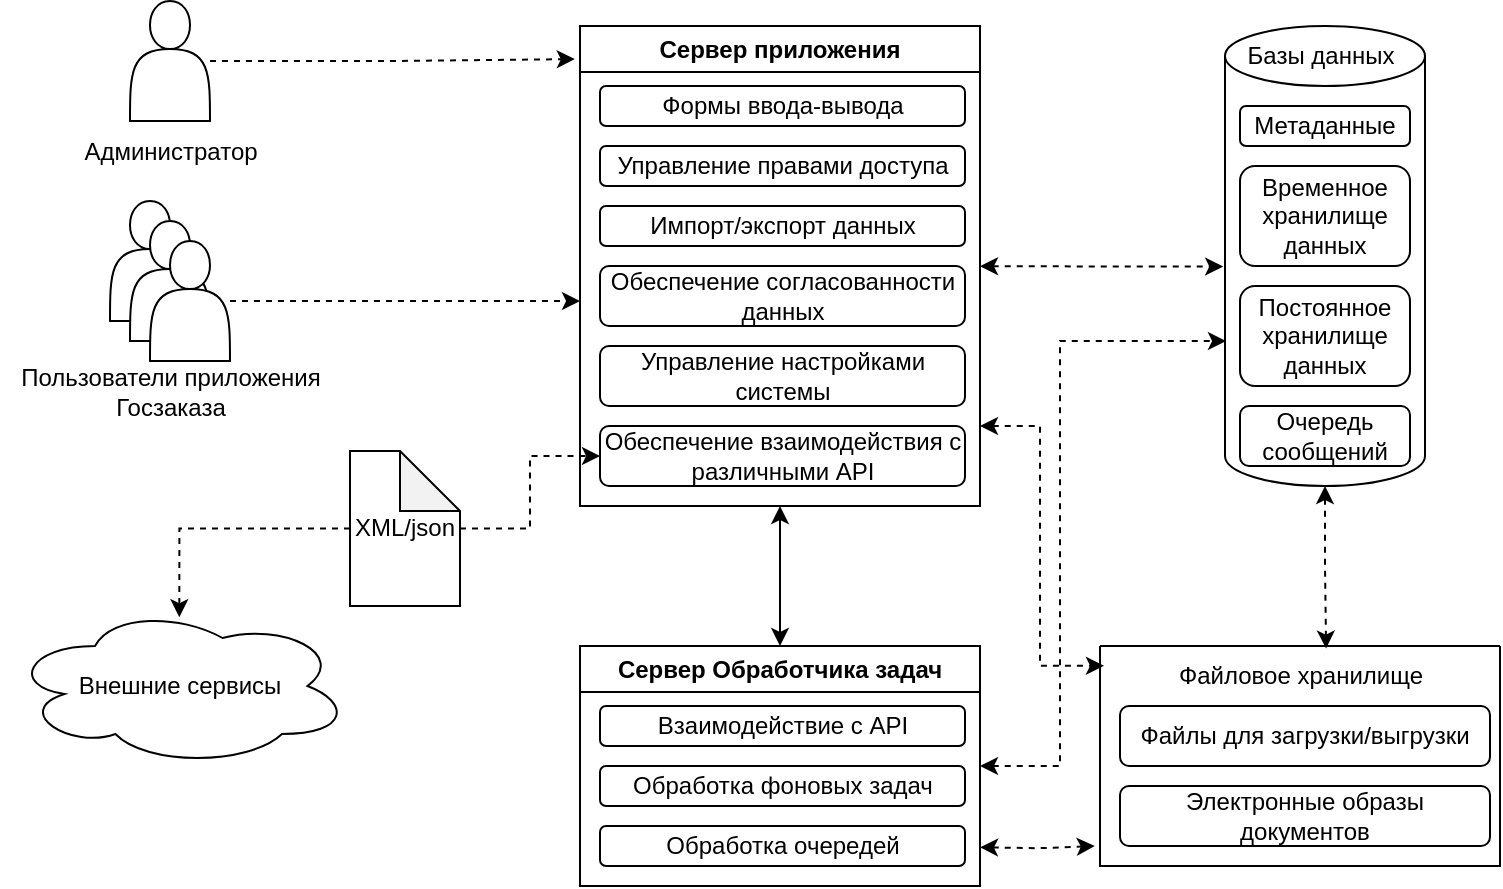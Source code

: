 <mxfile version="24.4.2" type="github">
  <diagram name="Page-1" id="cDn3iTxo95w9PfdtcUzi">
    <mxGraphModel dx="956" dy="533" grid="1" gridSize="10" guides="1" tooltips="1" connect="1" arrows="1" fold="1" page="1" pageScale="1" pageWidth="850" pageHeight="1100" math="0" shadow="0">
      <root>
        <mxCell id="0" />
        <mxCell id="1" parent="0" />
        <mxCell id="QMVVG4dUiLRT9iXzwJEq-1" value="" style="shape=actor;whiteSpace=wrap;html=1;" vertex="1" parent="1">
          <mxGeometry x="65" y="57.5" width="40" height="60" as="geometry" />
        </mxCell>
        <mxCell id="QMVVG4dUiLRT9iXzwJEq-3" value="Администратор" style="text;html=1;align=center;verticalAlign=middle;resizable=0;points=[];autosize=1;strokeColor=none;fillColor=none;" vertex="1" parent="1">
          <mxGeometry x="30" y="117.5" width="110" height="30" as="geometry" />
        </mxCell>
        <mxCell id="QMVVG4dUiLRT9iXzwJEq-4" value="" style="shape=actor;whiteSpace=wrap;html=1;" vertex="1" parent="1">
          <mxGeometry x="55" y="157.5" width="40" height="60" as="geometry" />
        </mxCell>
        <mxCell id="QMVVG4dUiLRT9iXzwJEq-5" value="" style="shape=actor;whiteSpace=wrap;html=1;" vertex="1" parent="1">
          <mxGeometry x="65" y="167.5" width="40" height="60" as="geometry" />
        </mxCell>
        <mxCell id="QMVVG4dUiLRT9iXzwJEq-51" style="edgeStyle=orthogonalEdgeStyle;rounded=0;orthogonalLoop=1;jettySize=auto;html=1;dashed=1;" edge="1" parent="1" source="QMVVG4dUiLRT9iXzwJEq-6">
          <mxGeometry relative="1" as="geometry">
            <mxPoint x="290" y="207.5" as="targetPoint" />
          </mxGeometry>
        </mxCell>
        <mxCell id="QMVVG4dUiLRT9iXzwJEq-6" value="" style="shape=actor;whiteSpace=wrap;html=1;" vertex="1" parent="1">
          <mxGeometry x="75" y="177.5" width="40" height="60" as="geometry" />
        </mxCell>
        <mxCell id="QMVVG4dUiLRT9iXzwJEq-8" value="Пользователи приложения&lt;div&gt;Госзаказа&lt;/div&gt;" style="text;html=1;align=center;verticalAlign=middle;resizable=0;points=[];autosize=1;strokeColor=none;fillColor=none;" vertex="1" parent="1">
          <mxGeometry y="232.5" width="170" height="40" as="geometry" />
        </mxCell>
        <mxCell id="QMVVG4dUiLRT9iXzwJEq-55" style="edgeStyle=orthogonalEdgeStyle;rounded=0;orthogonalLoop=1;jettySize=auto;html=1;entryX=0.5;entryY=0;entryDx=0;entryDy=0;startArrow=classic;startFill=1;" edge="1" parent="1" source="QMVVG4dUiLRT9iXzwJEq-10" target="QMVVG4dUiLRT9iXzwJEq-39">
          <mxGeometry relative="1" as="geometry" />
        </mxCell>
        <mxCell id="QMVVG4dUiLRT9iXzwJEq-57" style="edgeStyle=orthogonalEdgeStyle;rounded=0;orthogonalLoop=1;jettySize=auto;html=1;entryX=0.01;entryY=0.09;entryDx=0;entryDy=0;startArrow=classic;startFill=1;dashed=1;entryPerimeter=0;" edge="1" parent="1" source="QMVVG4dUiLRT9iXzwJEq-10" target="QMVVG4dUiLRT9iXzwJEq-46">
          <mxGeometry relative="1" as="geometry">
            <Array as="points">
              <mxPoint x="520" y="270" />
              <mxPoint x="520" y="390" />
            </Array>
          </mxGeometry>
        </mxCell>
        <mxCell id="QMVVG4dUiLRT9iXzwJEq-10" value="Сервер приложения" style="swimlane;whiteSpace=wrap;html=1;" vertex="1" parent="1">
          <mxGeometry x="290" y="70" width="200" height="240" as="geometry" />
        </mxCell>
        <mxCell id="QMVVG4dUiLRT9iXzwJEq-12" value="Формы ввода-вывода" style="rounded=1;whiteSpace=wrap;html=1;" vertex="1" parent="QMVVG4dUiLRT9iXzwJEq-10">
          <mxGeometry x="10" y="30" width="182.5" height="20" as="geometry" />
        </mxCell>
        <mxCell id="QMVVG4dUiLRT9iXzwJEq-13" value="Управление правами доступа" style="rounded=1;whiteSpace=wrap;html=1;" vertex="1" parent="QMVVG4dUiLRT9iXzwJEq-10">
          <mxGeometry x="10" y="60" width="182.5" height="20" as="geometry" />
        </mxCell>
        <mxCell id="QMVVG4dUiLRT9iXzwJEq-14" value="Импорт/экспорт данных" style="rounded=1;whiteSpace=wrap;html=1;" vertex="1" parent="QMVVG4dUiLRT9iXzwJEq-10">
          <mxGeometry x="10" y="90" width="182.5" height="20" as="geometry" />
        </mxCell>
        <mxCell id="QMVVG4dUiLRT9iXzwJEq-15" value="Обеспечение согласованности данных" style="rounded=1;whiteSpace=wrap;html=1;" vertex="1" parent="QMVVG4dUiLRT9iXzwJEq-10">
          <mxGeometry x="10" y="120" width="182.5" height="30" as="geometry" />
        </mxCell>
        <mxCell id="QMVVG4dUiLRT9iXzwJEq-16" value="Управление настройками системы" style="rounded=1;whiteSpace=wrap;html=1;" vertex="1" parent="QMVVG4dUiLRT9iXzwJEq-10">
          <mxGeometry x="10" y="160" width="182.5" height="30" as="geometry" />
        </mxCell>
        <mxCell id="QMVVG4dUiLRT9iXzwJEq-18" value="Обеспечение взаимодействия с различными API" style="rounded=1;whiteSpace=wrap;html=1;" vertex="1" parent="QMVVG4dUiLRT9iXzwJEq-10">
          <mxGeometry x="10" y="200" width="182.5" height="30" as="geometry" />
        </mxCell>
        <mxCell id="QMVVG4dUiLRT9iXzwJEq-19" value="" style="shape=cylinder3;whiteSpace=wrap;html=1;boundedLbl=1;backgroundOutline=1;size=15;" vertex="1" parent="1">
          <mxGeometry x="612.5" y="70" width="100" height="230" as="geometry" />
        </mxCell>
        <mxCell id="QMVVG4dUiLRT9iXzwJEq-20" value="Базы данных" style="text;html=1;align=center;verticalAlign=middle;resizable=0;points=[];autosize=1;strokeColor=none;fillColor=none;fontSize=12;" vertex="1" parent="1">
          <mxGeometry x="610" y="70" width="100" height="30" as="geometry" />
        </mxCell>
        <mxCell id="QMVVG4dUiLRT9iXzwJEq-21" value="Метаданные" style="rounded=1;whiteSpace=wrap;html=1;" vertex="1" parent="1">
          <mxGeometry x="620" y="110" width="85" height="20" as="geometry" />
        </mxCell>
        <mxCell id="QMVVG4dUiLRT9iXzwJEq-23" value="Временное хранилище данных" style="rounded=1;whiteSpace=wrap;html=1;" vertex="1" parent="1">
          <mxGeometry x="620" y="140" width="85" height="50" as="geometry" />
        </mxCell>
        <mxCell id="QMVVG4dUiLRT9iXzwJEq-24" value="Постоянное хранилище данных" style="rounded=1;whiteSpace=wrap;html=1;" vertex="1" parent="1">
          <mxGeometry x="620" y="200" width="85" height="50" as="geometry" />
        </mxCell>
        <mxCell id="QMVVG4dUiLRT9iXzwJEq-25" value="Очередь сообщений" style="rounded=1;whiteSpace=wrap;html=1;" vertex="1" parent="1">
          <mxGeometry x="620" y="260" width="85" height="30" as="geometry" />
        </mxCell>
        <mxCell id="QMVVG4dUiLRT9iXzwJEq-26" value="Внешние сервисы" style="ellipse;shape=cloud;whiteSpace=wrap;html=1;" vertex="1" parent="1">
          <mxGeometry x="5" y="360" width="170" height="80" as="geometry" />
        </mxCell>
        <mxCell id="QMVVG4dUiLRT9iXzwJEq-30" style="edgeStyle=orthogonalEdgeStyle;rounded=0;orthogonalLoop=1;jettySize=auto;html=1;entryX=0;entryY=0.5;entryDx=0;entryDy=0;dashed=1;" edge="1" parent="1" source="QMVVG4dUiLRT9iXzwJEq-27" target="QMVVG4dUiLRT9iXzwJEq-18">
          <mxGeometry relative="1" as="geometry" />
        </mxCell>
        <mxCell id="QMVVG4dUiLRT9iXzwJEq-27" value="XML/json" style="shape=note;whiteSpace=wrap;html=1;backgroundOutline=1;darkOpacity=0.05;" vertex="1" parent="1">
          <mxGeometry x="175" y="282.5" width="55" height="77.5" as="geometry" />
        </mxCell>
        <mxCell id="QMVVG4dUiLRT9iXzwJEq-35" style="edgeStyle=orthogonalEdgeStyle;rounded=0;orthogonalLoop=1;jettySize=auto;html=1;entryX=0.498;entryY=0.07;entryDx=0;entryDy=0;entryPerimeter=0;exitX=0;exitY=0.5;exitDx=0;exitDy=0;exitPerimeter=0;dashed=1;" edge="1" parent="1" source="QMVVG4dUiLRT9iXzwJEq-27" target="QMVVG4dUiLRT9iXzwJEq-26">
          <mxGeometry relative="1" as="geometry" />
        </mxCell>
        <mxCell id="QMVVG4dUiLRT9iXzwJEq-39" value="Сервер Обработчика задач" style="swimlane;whiteSpace=wrap;html=1;" vertex="1" parent="1">
          <mxGeometry x="290" y="380" width="200" height="120" as="geometry" />
        </mxCell>
        <mxCell id="QMVVG4dUiLRT9iXzwJEq-40" value="Взаимодействие с API" style="rounded=1;whiteSpace=wrap;html=1;" vertex="1" parent="QMVVG4dUiLRT9iXzwJEq-39">
          <mxGeometry x="10" y="30" width="182.5" height="20" as="geometry" />
        </mxCell>
        <mxCell id="QMVVG4dUiLRT9iXzwJEq-41" value="Обработка фоновых задач" style="rounded=1;whiteSpace=wrap;html=1;" vertex="1" parent="QMVVG4dUiLRT9iXzwJEq-39">
          <mxGeometry x="10" y="60" width="182.5" height="20" as="geometry" />
        </mxCell>
        <mxCell id="QMVVG4dUiLRT9iXzwJEq-42" value="Обработка очередей" style="rounded=1;whiteSpace=wrap;html=1;" vertex="1" parent="QMVVG4dUiLRT9iXzwJEq-39">
          <mxGeometry x="10" y="90" width="182.5" height="20" as="geometry" />
        </mxCell>
        <mxCell id="QMVVG4dUiLRT9iXzwJEq-46" value="" style="swimlane;startSize=0;" vertex="1" parent="1">
          <mxGeometry x="550" y="380" width="200" height="110" as="geometry" />
        </mxCell>
        <mxCell id="QMVVG4dUiLRT9iXzwJEq-47" value="Файловое хранилище" style="text;html=1;align=center;verticalAlign=middle;resizable=0;points=[];autosize=1;strokeColor=none;fillColor=none;" vertex="1" parent="QMVVG4dUiLRT9iXzwJEq-46">
          <mxGeometry x="25" width="150" height="30" as="geometry" />
        </mxCell>
        <mxCell id="QMVVG4dUiLRT9iXzwJEq-48" value="Файлы для загрузки/выгрузки" style="rounded=1;whiteSpace=wrap;html=1;" vertex="1" parent="QMVVG4dUiLRT9iXzwJEq-46">
          <mxGeometry x="10" y="30" width="185" height="30" as="geometry" />
        </mxCell>
        <mxCell id="QMVVG4dUiLRT9iXzwJEq-49" value="Электронные образы документов" style="rounded=1;whiteSpace=wrap;html=1;" vertex="1" parent="QMVVG4dUiLRT9iXzwJEq-46">
          <mxGeometry x="10" y="70" width="185" height="30" as="geometry" />
        </mxCell>
        <mxCell id="QMVVG4dUiLRT9iXzwJEq-50" style="edgeStyle=orthogonalEdgeStyle;rounded=0;orthogonalLoop=1;jettySize=auto;html=1;entryX=-0.013;entryY=0.069;entryDx=0;entryDy=0;entryPerimeter=0;dashed=1;" edge="1" parent="1" source="QMVVG4dUiLRT9iXzwJEq-1" target="QMVVG4dUiLRT9iXzwJEq-10">
          <mxGeometry relative="1" as="geometry" />
        </mxCell>
        <mxCell id="QMVVG4dUiLRT9iXzwJEq-54" style="rounded=0;orthogonalLoop=1;jettySize=auto;html=1;entryX=-0.009;entryY=0.523;entryDx=0;entryDy=0;entryPerimeter=0;startArrow=classic;startFill=1;dashed=1;" edge="1" parent="1" source="QMVVG4dUiLRT9iXzwJEq-10" target="QMVVG4dUiLRT9iXzwJEq-19">
          <mxGeometry relative="1" as="geometry" />
        </mxCell>
        <mxCell id="QMVVG4dUiLRT9iXzwJEq-56" style="edgeStyle=orthogonalEdgeStyle;rounded=0;orthogonalLoop=1;jettySize=auto;html=1;entryX=-0.013;entryY=0.54;entryDx=0;entryDy=0;entryPerimeter=0;startArrow=classic;startFill=1;dashed=1;" edge="1" parent="1">
          <mxGeometry relative="1" as="geometry">
            <mxPoint x="490" y="480.62" as="sourcePoint" />
            <mxPoint x="547.4" y="480.02" as="targetPoint" />
          </mxGeometry>
        </mxCell>
        <mxCell id="QMVVG4dUiLRT9iXzwJEq-58" style="edgeStyle=orthogonalEdgeStyle;rounded=0;orthogonalLoop=1;jettySize=auto;html=1;entryX=0.005;entryY=0.515;entryDx=0;entryDy=0;entryPerimeter=0;startArrow=classic;startFill=1;dashed=1;" edge="1" parent="1">
          <mxGeometry relative="1" as="geometry">
            <mxPoint x="490" y="440" as="sourcePoint" />
            <mxPoint x="613.0" y="227.5" as="targetPoint" />
            <Array as="points">
              <mxPoint x="490" y="440" />
              <mxPoint x="530" y="440" />
              <mxPoint x="530" y="228" />
            </Array>
          </mxGeometry>
        </mxCell>
        <mxCell id="QMVVG4dUiLRT9iXzwJEq-59" style="edgeStyle=orthogonalEdgeStyle;rounded=0;orthogonalLoop=1;jettySize=auto;html=1;entryX=0.587;entryY=0.043;entryDx=0;entryDy=0;entryPerimeter=0;dashed=1;startArrow=classic;startFill=1;" edge="1" parent="1" source="QMVVG4dUiLRT9iXzwJEq-19" target="QMVVG4dUiLRT9iXzwJEq-47">
          <mxGeometry relative="1" as="geometry" />
        </mxCell>
      </root>
    </mxGraphModel>
  </diagram>
</mxfile>
